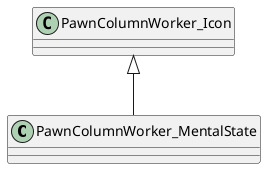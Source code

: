 @startuml
class PawnColumnWorker_MentalState {
}
PawnColumnWorker_Icon <|-- PawnColumnWorker_MentalState
@enduml
